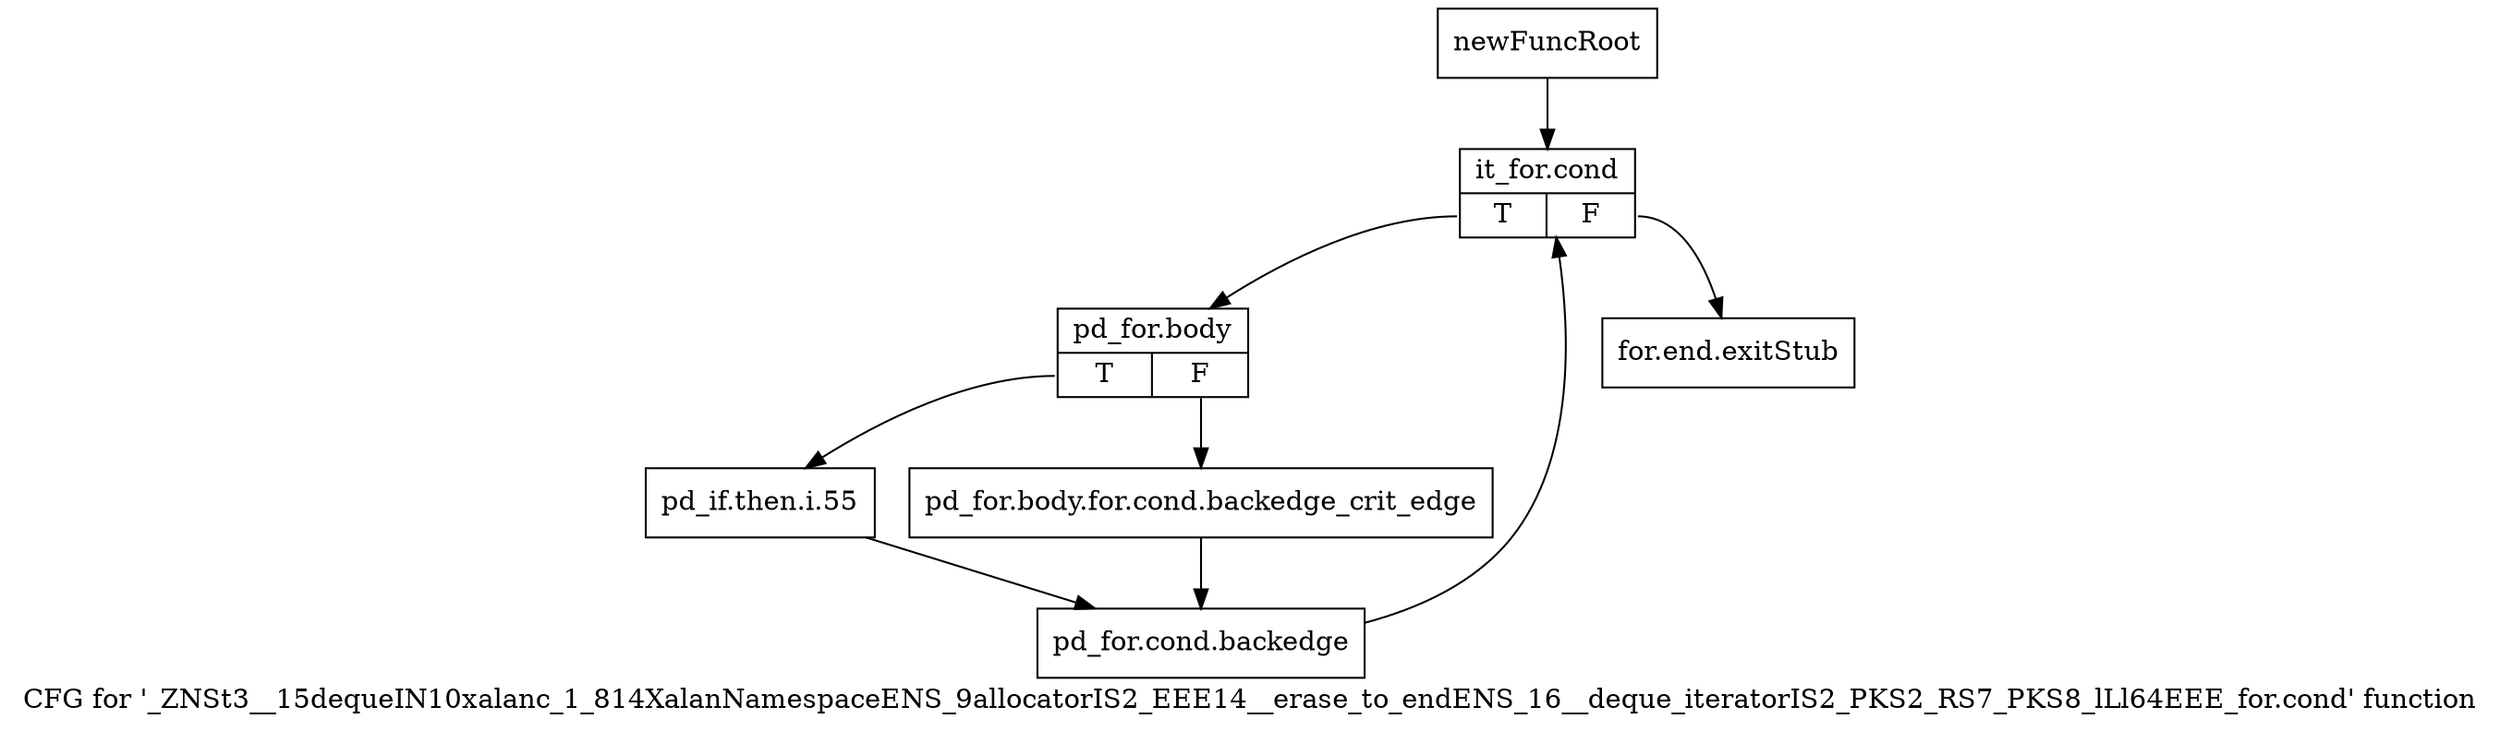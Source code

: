 digraph "CFG for '_ZNSt3__15dequeIN10xalanc_1_814XalanNamespaceENS_9allocatorIS2_EEE14__erase_to_endENS_16__deque_iteratorIS2_PKS2_RS7_PKS8_lLl64EEE_for.cond' function" {
	label="CFG for '_ZNSt3__15dequeIN10xalanc_1_814XalanNamespaceENS_9allocatorIS2_EEE14__erase_to_endENS_16__deque_iteratorIS2_PKS2_RS7_PKS8_lLl64EEE_for.cond' function";

	Node0x9d0bf40 [shape=record,label="{newFuncRoot}"];
	Node0x9d0bf40 -> Node0x9d0bfe0;
	Node0x9d0bf90 [shape=record,label="{for.end.exitStub}"];
	Node0x9d0bfe0 [shape=record,label="{it_for.cond|{<s0>T|<s1>F}}"];
	Node0x9d0bfe0:s0 -> Node0x9d0c030;
	Node0x9d0bfe0:s1 -> Node0x9d0bf90;
	Node0x9d0c030 [shape=record,label="{pd_for.body|{<s0>T|<s1>F}}"];
	Node0x9d0c030:s0 -> Node0x9d0c0d0;
	Node0x9d0c030:s1 -> Node0x9d0c080;
	Node0x9d0c080 [shape=record,label="{pd_for.body.for.cond.backedge_crit_edge}"];
	Node0x9d0c080 -> Node0x9d0c120;
	Node0x9d0c0d0 [shape=record,label="{pd_if.then.i.55}"];
	Node0x9d0c0d0 -> Node0x9d0c120;
	Node0x9d0c120 [shape=record,label="{pd_for.cond.backedge}"];
	Node0x9d0c120 -> Node0x9d0bfe0;
}
